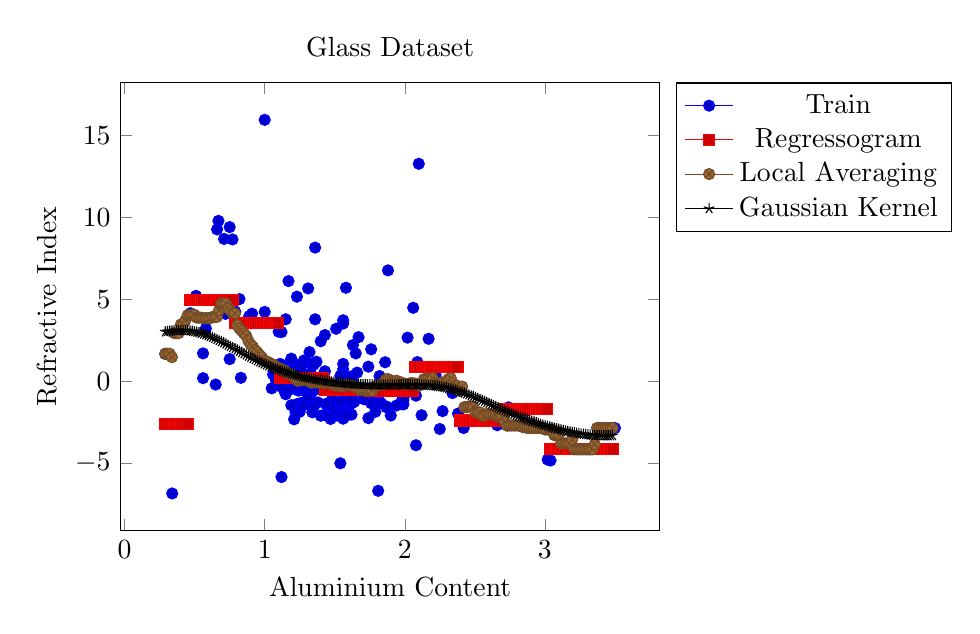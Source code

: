 \begin{tikzpicture}[]
\begin{axis}[legend pos = {outer north east}, ylabel = {Refractive Index}, title = {Glass Dataset}, xlabel = {Aluminium Content}]\addplot+[draw=none, ] coordinates {
(1.1, 3.01)
(1.36, -0.39)
(1.54, -1.82)
(1.29, -0.34)
(1.24, -0.58)
(1.62, -2.04)
(1.14, -0.57)
(1.05, -0.44)
(1.37, 1.18)
(1.36, -0.45)
(1.56, -2.29)
(1.27, -0.37)
(1.4, -2.11)
(1.27, -0.52)
(1.31, -0.37)
(1.23, -0.39)
(1.16, -0.16)
(0.89, 3.96)
(1.18, 1.11)
(1.69, -0.65)
(1.49, -0.5)
(0.29, 1.66)
(1.29, -0.64)
(1.35, -0.49)
(1.15, -0.8)
(1.21, -0.36)
(1.41, -0.07)
(1.33, -0.79)
(1.43, -0.32)
(1.28, -0.16)
(1.3, -0.32)
(1.14, -0.53)
(1.23, -0.25)
(1.38, -0.47)
(1.34, -0.17)
(1.21, -2.33)
(1.32, 1.09)
(1.35, -0.03)
(0.47, 4.13)
(0.47, 4.13)
(1.12, -0.07)
(1.2, -0.45)
(1.33, -0.21)
(0.72, 4.1)
(1.19, -0.14)
(1.35, 1.0)
(1.18, 0.69)
(0.71, 8.67)
(0.79, 4.23)
(1.23, 0.98)
(0.51, 5.2)
(1.28, 1.26)
(1.19, 0.08)
(1.28, 0.37)
(1.29, -0.22)
(1.29, -0.31)
(1.12, -5.85)
(1.29, 0.24)
(1.17, -0.46)
(1.19, -0.46)
(1.11, 1.05)
(1.32, 1.77)
(0.88, 3.72)
(0.78, 4.27)
(0.9, 3.72)
(1.12, 2.99)
(0.87, 3.52)
(0.87, 3.52)
(0.9, 3.52)
(0.82, 5.0)
(1.74, -2.26)
(1.27, 0.48)
(1.52, -2.07)
(1.57, -1.69)
(1.54, -2.04)
(1.51, -2.1)
(1.54, -1.55)
(1.54, -1.73)
(1.25, -1.87)
(1.9, -2.1)
(2.12, -2.08)
(1.43, -2.07)
(1.25, -1.54)
(1.55, -2.06)
(2.08, -3.91)
(1.49, -1.75)
(1.47, -2.31)
(1.52, -1.55)
(1.48, -1.82)
(1.87, -1.6)
(1.11, 0.41)
(1.45, -1.95)
(1.58, -2.12)
(1.47, -2.1)
(1.49, -1.71)
(1.43, 0.6)
(1.06, 0.41)
(1.16, -0.57)
(1.71, -1.11)
(1.43, 0.11)
(1.44, -1.45)
(1.63, -0.7)
(0.83, 0.2)
(0.66, 9.25)
(1.17, 6.1)
(1.88, 6.75)
(2.1, 13.25)
(1.0, 15.93)
(1.0, 4.22)
(0.56, 0.18)
(0.77, 8.64)
(0.75, 9.39)
(0.67, 9.77)
(1.26, 0.92)
(1.19, 0.47)
(1.33, 0.46)
(1.41, 0.29)
(1.81, -0.92)
(1.53, -1.27)
(1.47, -1.48)
(1.32, 0.44)
(1.62, -1.37)
(1.48, -1.13)
(1.71, -0.93)
(1.15, 3.77)
(1.56, 0.72)
(1.26, -1.33)
(1.43, 2.81)
(1.67, 2.68)
(1.63, 2.2)
(1.36, 3.77)
(1.36, 8.14)
(1.18, 0.13)
(1.54, 0.0)
(1.25, 0.11)
(1.3, -0.11)
(1.08, 0.06)
(1.57, -0.89)
(1.54, -1.26)
(1.64, -1.26)
(1.61, -1.1)
(1.07, 0.51)
(1.44, -1.38)
(1.79, -0.91)
(1.23, -1.4)
(1.24, 0.39)
(1.11, -0.31)
(1.34, -1.9)
(1.38, -1.3)
(1.35, -1.57)
(1.76, -1.35)
(0.83, 3.27)
(0.65, -0.21)
(1.22, -1.9)
(1.31, -1.06)
(1.26, -1.54)
(1.28, -1.45)
(0.58, 3.21)
(1.52, -0.24)
(1.63, -0.04)
(1.54, 0.32)
(0.75, 1.34)
(0.91, 4.11)
(3.5, -2.86)
(1.86, 1.15)
(1.56, 3.71)
(1.56, 3.51)
(1.65, 1.69)
(1.83, -1.34)
(1.76, 1.94)
(1.58, 5.69)
(3.04, -4.84)
(3.02, -4.79)
(1.4, 2.43)
(2.17, 2.58)
(1.51, 3.19)
(1.56, 1.05)
(1.19, 1.37)
(1.62, 0.29)
(1.66, 0.52)
(1.54, -5.01)
(1.74, 0.88)
(2.09, 1.16)
(0.56, 1.69)
(0.34, -6.85)
(1.81, -6.69)
(2.22, 0.38)
(1.23, 5.15)
(2.06, 4.47)
(1.31, 5.65)
(1.79, -1.87)
(2.38, -1.98)
(2.79, -1.77)
(2.0, -0.81)
(1.98, -1.17)
(2.68, -2.55)
(2.54, -2.44)
(2.34, -0.73)
(2.66, -2.69)
(2.51, -1.91)
(2.25, -2.92)
(1.19, -1.47)
(2.42, -2.86)
(1.99, -1.42)
(2.27, -1.83)
(1.8, -0.68)
(1.87, -1.55)
(1.82, 0.31)
(2.74, -1.6)
(2.88, -1.77)
(1.99, -1.15)
(2.02, 2.65)
(1.94, -1.49)
(2.08, -0.89)
};
\addlegendentry{Train}
\addplot+[draw=none, ] coordinates {
(0.29, -2.595)
(0.306, -2.595)
(0.322, -2.595)
(0.338, -2.595)
(0.354, -2.595)
(0.37, -2.595)
(0.386, -2.595)
(0.402, -2.595)
(0.418, -2.595)
(0.434, -2.595)
(0.45, -2.595)
(0.467, 4.964)
(0.483, 4.964)
(0.499, 4.964)
(0.515, 4.964)
(0.531, 4.964)
(0.547, 4.964)
(0.563, 4.964)
(0.579, 4.964)
(0.595, 4.964)
(0.611, 4.964)
(0.627, 4.964)
(0.643, 4.964)
(0.659, 4.964)
(0.675, 4.964)
(0.691, 4.964)
(0.707, 4.964)
(0.723, 4.964)
(0.739, 4.964)
(0.755, 4.964)
(0.771, 4.964)
(0.788, 3.541)
(0.804, 3.541)
(0.82, 3.541)
(0.836, 3.541)
(0.852, 3.541)
(0.868, 3.541)
(0.884, 3.541)
(0.9, 3.541)
(0.916, 3.541)
(0.932, 3.541)
(0.948, 3.541)
(0.964, 3.541)
(0.98, 3.541)
(0.996, 3.541)
(1.012, 3.541)
(1.028, 3.541)
(1.044, 3.541)
(1.06, 3.541)
(1.076, 3.541)
(1.092, 3.541)
(1.109, 0.199)
(1.125, 0.199)
(1.141, 0.199)
(1.157, 0.199)
(1.173, 0.199)
(1.189, 0.199)
(1.205, 0.199)
(1.221, 0.199)
(1.237, 0.199)
(1.253, 0.199)
(1.269, 0.199)
(1.285, 0.199)
(1.301, 0.199)
(1.317, 0.199)
(1.333, 0.199)
(1.349, 0.199)
(1.365, 0.199)
(1.381, 0.199)
(1.397, 0.199)
(1.413, 0.199)
(1.43, -0.551)
(1.446, -0.551)
(1.462, -0.551)
(1.478, -0.551)
(1.494, -0.551)
(1.51, -0.551)
(1.526, -0.551)
(1.542, -0.551)
(1.558, -0.551)
(1.574, -0.551)
(1.59, -0.551)
(1.606, -0.551)
(1.622, -0.551)
(1.638, -0.551)
(1.654, -0.551)
(1.67, -0.551)
(1.686, -0.551)
(1.702, -0.551)
(1.718, -0.551)
(1.734, -0.551)
(1.751, -0.62)
(1.767, -0.62)
(1.783, -0.62)
(1.799, -0.62)
(1.815, -0.62)
(1.831, -0.62)
(1.847, -0.62)
(1.863, -0.62)
(1.879, -0.62)
(1.895, -0.62)
(1.911, -0.62)
(1.927, -0.62)
(1.943, -0.62)
(1.959, -0.62)
(1.975, -0.62)
(1.991, -0.62)
(2.007, -0.62)
(2.023, -0.62)
(2.039, -0.62)
(2.055, -0.62)
(2.072, 0.862)
(2.088, 0.862)
(2.104, 0.862)
(2.12, 0.862)
(2.136, 0.862)
(2.152, 0.862)
(2.168, 0.862)
(2.184, 0.862)
(2.2, 0.862)
(2.216, 0.862)
(2.232, 0.862)
(2.248, 0.862)
(2.264, 0.862)
(2.28, 0.862)
(2.296, 0.862)
(2.312, 0.862)
(2.328, 0.862)
(2.344, 0.862)
(2.36, 0.862)
(2.376, 0.862)
(2.393, -2.405)
(2.409, -2.405)
(2.425, -2.405)
(2.441, -2.405)
(2.457, -2.405)
(2.473, -2.405)
(2.489, -2.405)
(2.505, -2.405)
(2.521, -2.405)
(2.537, -2.405)
(2.553, -2.405)
(2.569, -2.405)
(2.585, -2.405)
(2.601, -2.405)
(2.617, -2.405)
(2.633, -2.405)
(2.649, -2.405)
(2.665, -2.405)
(2.681, -2.405)
(2.697, -2.405)
(2.714, -1.713)
(2.73, -1.713)
(2.746, -1.713)
(2.762, -1.713)
(2.778, -1.713)
(2.794, -1.713)
(2.81, -1.713)
(2.826, -1.713)
(2.842, -1.713)
(2.858, -1.713)
(2.874, -1.713)
(2.89, -1.713)
(2.906, -1.713)
(2.922, -1.713)
(2.938, -1.713)
(2.954, -1.713)
(2.97, -1.713)
(2.986, -1.713)
(3.002, -1.713)
(3.018, -1.713)
(3.035, -4.163)
(3.051, -4.163)
(3.067, -4.163)
(3.083, -4.163)
(3.099, -4.163)
(3.115, -4.163)
(3.131, -4.163)
(3.147, -4.163)
(3.163, -4.163)
(3.179, -4.163)
(3.195, -4.163)
(3.211, -4.163)
(3.227, -4.163)
(3.243, -4.163)
(3.259, -4.163)
(3.275, -4.163)
(3.291, -4.163)
(3.307, -4.163)
(3.323, -4.163)
(3.339, -4.163)
(3.356, -4.163)
(3.372, -4.163)
(3.388, -4.163)
(3.404, -4.163)
(3.42, -4.163)
(3.436, -4.163)
(3.452, -4.163)
(3.468, -4.163)
(3.484, -4.163)
};
\addlegendentry{Regressogram}
\addplot+[draw=none, ] coordinates {
(0.29, 1.669)
(0.306, 1.669)
(0.322, 1.669)
(0.338, 1.46)
(0.354, 2.924)
(0.37, 2.924)
(0.386, 2.924)
(0.402, 3.456)
(0.418, 3.456)
(0.434, 3.711)
(0.45, 4.019)
(0.467, 4.034)
(0.483, 4.044)
(0.499, 4.044)
(0.515, 3.87)
(0.531, 3.87)
(0.547, 3.87)
(0.563, 3.835)
(0.579, 3.84)
(0.595, 3.834)
(0.611, 3.834)
(0.627, 3.914)
(0.643, 3.914)
(0.659, 3.914)
(0.675, 4.328)
(0.691, 4.739)
(0.707, 4.739)
(0.723, 4.739)
(0.739, 4.422)
(0.755, 4.295)
(0.771, 4.163)
(0.788, 4.128)
(0.804, 3.411)
(0.82, 3.207)
(0.836, 3.071)
(0.852, 2.904)
(0.868, 2.76)
(0.884, 2.447)
(0.9, 2.23)
(0.916, 2.094)
(0.932, 1.875)
(0.948, 1.762)
(0.964, 1.59)
(0.98, 1.452)
(0.996, 1.252)
(1.012, 1.197)
(1.028, 1.147)
(1.044, 1.045)
(1.06, 1.007)
(1.076, 0.916)
(1.092, 0.807)
(1.109, 0.772)
(1.125, 0.67)
(1.141, 0.645)
(1.157, 0.508)
(1.173, 0.422)
(1.189, 0.422)
(1.205, 0.294)
(1.221, 0.122)
(1.237, 0.01)
(1.253, 0.043)
(1.269, 0.07)
(1.285, 0.07)
(1.301, 0.036)
(1.317, 0.046)
(1.333, -0.101)
(1.349, -0.076)
(1.365, -0.076)
(1.381, -0.082)
(1.397, -0.1)
(1.413, -0.101)
(1.43, -0.132)
(1.446, -0.118)
(1.462, -0.112)
(1.478, -0.156)
(1.494, -0.26)
(1.51, -0.285)
(1.526, -0.296)
(1.542, -0.253)
(1.558, -0.322)
(1.574, -0.242)
(1.59, -0.248)
(1.606, -0.261)
(1.622, -0.275)
(1.638, -0.329)
(1.654, -0.382)
(1.67, -0.397)
(1.686, -0.562)
(1.702, -0.536)
(1.718, -0.536)
(1.734, -0.571)
(1.751, -0.506)
(1.767, -0.584)
(1.783, -0.352)
(1.799, -0.283)
(1.815, -0.227)
(1.831, -0.227)
(1.847, -0.2)
(1.863, 0.09)
(1.879, 0.131)
(1.895, 0.06)
(1.911, -0.011)
(1.927, -0.011)
(1.943, 0.02)
(1.959, -0.064)
(1.975, -0.079)
(1.991, -0.175)
(2.007, -0.175)
(2.023, -0.177)
(2.039, -0.126)
(2.055, -0.126)
(2.072, -0.148)
(2.088, -0.178)
(2.104, -0.265)
(2.12, -0.187)
(2.136, 0.11)
(2.152, 0.163)
(2.168, 0.163)
(2.184, 0.12)
(2.2, 0.181)
(2.216, -0.131)
(2.232, -0.148)
(2.248, -0.148)
(2.264, -0.08)
(2.28, -0.08)
(2.296, -0.08)
(2.312, 0.125)
(2.328, 0.184)
(2.344, -0.15)
(2.36, -0.291)
(2.376, -0.291)
(2.393, -0.589)
(2.409, -0.33)
(2.425, -1.587)
(2.441, -1.587)
(2.457, -1.546)
(2.473, -1.563)
(2.489, -1.563)
(2.505, -1.908)
(2.521, -1.908)
(2.537, -1.908)
(2.553, -2.116)
(2.569, -2.087)
(2.585, -2.012)
(2.601, -2.03)
(2.617, -2.03)
(2.633, -2.03)
(2.649, -2.03)
(2.665, -2.174)
(2.681, -2.174)
(2.697, -2.174)
(2.714, -2.487)
(2.73, -2.722)
(2.746, -2.707)
(2.762, -2.707)
(2.778, -2.707)
(2.794, -2.707)
(2.81, -2.707)
(2.826, -2.707)
(2.842, -2.806)
(2.858, -2.806)
(2.874, -2.859)
(2.89, -2.859)
(2.906, -2.859)
(2.922, -2.859)
(2.938, -2.859)
(2.954, -2.859)
(2.97, -2.859)
(2.986, -2.887)
(3.002, -2.954)
(3.018, -2.954)
(3.035, -2.954)
(3.051, -2.954)
(3.067, -3.292)
(3.083, -3.292)
(3.099, -3.292)
(3.115, -3.8)
(3.131, -3.8)
(3.147, -3.8)
(3.163, -3.8)
(3.179, -3.8)
(3.195, -3.565)
(3.211, -4.163)
(3.227, -4.163)
(3.243, -4.163)
(3.259, -4.163)
(3.275, -4.163)
(3.291, -4.163)
(3.307, -4.163)
(3.323, -4.163)
(3.339, -4.163)
(3.356, -3.85)
(3.372, -2.86)
(3.388, -2.86)
(3.404, -2.86)
(3.42, -2.86)
(3.436, -2.86)
(3.452, -2.86)
(3.468, -2.86)
(3.484, -2.86)
};
\addlegendentry{Local Averaging}
\addplot+[draw=none, ] coordinates {
(0.29, 3.0)
(0.306, 3.025)
(0.322, 3.047)
(0.338, 3.065)
(0.354, 3.08)
(0.37, 3.09)
(0.386, 3.096)
(0.402, 3.097)
(0.418, 3.095)
(0.434, 3.088)
(0.45, 3.076)
(0.467, 3.06)
(0.483, 3.039)
(0.499, 3.014)
(0.515, 2.985)
(0.531, 2.951)
(0.547, 2.913)
(0.563, 2.871)
(0.579, 2.825)
(0.595, 2.775)
(0.611, 2.722)
(0.627, 2.665)
(0.643, 2.605)
(0.659, 2.542)
(0.675, 2.477)
(0.691, 2.409)
(0.707, 2.34)
(0.723, 2.268)
(0.739, 2.195)
(0.755, 2.122)
(0.771, 2.047)
(0.788, 1.972)
(0.804, 1.896)
(0.82, 1.821)
(0.836, 1.746)
(0.852, 1.671)
(0.868, 1.597)
(0.884, 1.524)
(0.9, 1.452)
(0.916, 1.381)
(0.932, 1.312)
(0.948, 1.244)
(0.964, 1.178)
(0.98, 1.114)
(0.996, 1.051)
(1.012, 0.991)
(1.028, 0.932)
(1.044, 0.875)
(1.06, 0.82)
(1.076, 0.767)
(1.092, 0.716)
(1.109, 0.666)
(1.125, 0.619)
(1.141, 0.574)
(1.157, 0.53)
(1.173, 0.488)
(1.189, 0.448)
(1.205, 0.409)
(1.221, 0.372)
(1.237, 0.337)
(1.253, 0.303)
(1.269, 0.27)
(1.285, 0.239)
(1.301, 0.21)
(1.317, 0.181)
(1.333, 0.154)
(1.349, 0.128)
(1.365, 0.103)
(1.381, 0.08)
(1.397, 0.057)
(1.413, 0.035)
(1.43, 0.015)
(1.446, -0.005)
(1.462, -0.023)
(1.478, -0.041)
(1.494, -0.058)
(1.51, -0.074)
(1.526, -0.089)
(1.542, -0.103)
(1.558, -0.116)
(1.574, -0.129)
(1.59, -0.141)
(1.606, -0.152)
(1.622, -0.162)
(1.638, -0.172)
(1.654, -0.18)
(1.67, -0.188)
(1.686, -0.195)
(1.702, -0.202)
(1.718, -0.208)
(1.734, -0.213)
(1.751, -0.217)
(1.767, -0.221)
(1.783, -0.224)
(1.799, -0.226)
(1.815, -0.228)
(1.831, -0.229)
(1.847, -0.229)
(1.863, -0.229)
(1.879, -0.229)
(1.895, -0.228)
(1.911, -0.227)
(1.927, -0.226)
(1.943, -0.225)
(1.959, -0.223)
(1.975, -0.222)
(1.991, -0.221)
(2.007, -0.22)
(2.023, -0.219)
(2.039, -0.219)
(2.055, -0.219)
(2.072, -0.221)
(2.088, -0.223)
(2.104, -0.227)
(2.12, -0.231)
(2.136, -0.238)
(2.152, -0.245)
(2.168, -0.255)
(2.184, -0.266)
(2.2, -0.279)
(2.216, -0.295)
(2.232, -0.313)
(2.248, -0.333)
(2.264, -0.355)
(2.28, -0.38)
(2.296, -0.408)
(2.312, -0.438)
(2.328, -0.471)
(2.344, -0.507)
(2.36, -0.546)
(2.376, -0.586)
(2.393, -0.63)
(2.409, -0.676)
(2.425, -0.724)
(2.441, -0.775)
(2.457, -0.828)
(2.473, -0.882)
(2.489, -0.938)
(2.505, -0.996)
(2.521, -1.056)
(2.537, -1.116)
(2.553, -1.177)
(2.569, -1.239)
(2.585, -1.302)
(2.601, -1.365)
(2.617, -1.428)
(2.633, -1.491)
(2.649, -1.554)
(2.665, -1.616)
(2.681, -1.678)
(2.697, -1.739)
(2.714, -1.8)
(2.73, -1.86)
(2.746, -1.918)
(2.762, -1.976)
(2.778, -2.033)
(2.794, -2.088)
(2.81, -2.143)
(2.826, -2.196)
(2.842, -2.249)
(2.858, -2.3)
(2.874, -2.35)
(2.89, -2.399)
(2.906, -2.446)
(2.922, -2.493)
(2.938, -2.539)
(2.954, -2.583)
(2.97, -2.627)
(2.986, -2.669)
(3.002, -2.711)
(3.018, -2.751)
(3.035, -2.79)
(3.051, -2.829)
(3.067, -2.866)
(3.083, -2.902)
(3.099, -2.937)
(3.115, -2.971)
(3.131, -3.004)
(3.147, -3.035)
(3.163, -3.065)
(3.179, -3.094)
(3.195, -3.122)
(3.211, -3.148)
(3.227, -3.172)
(3.243, -3.195)
(3.259, -3.216)
(3.275, -3.236)
(3.291, -3.254)
(3.307, -3.27)
(3.323, -3.284)
(3.339, -3.296)
(3.356, -3.306)
(3.372, -3.315)
(3.388, -3.322)
(3.404, -3.327)
(3.42, -3.33)
(3.436, -3.331)
(3.452, -3.331)
(3.468, -3.329)
(3.484, -3.325)
};
\addlegendentry{Gaussian Kernel}
\end{axis}

\end{tikzpicture}
